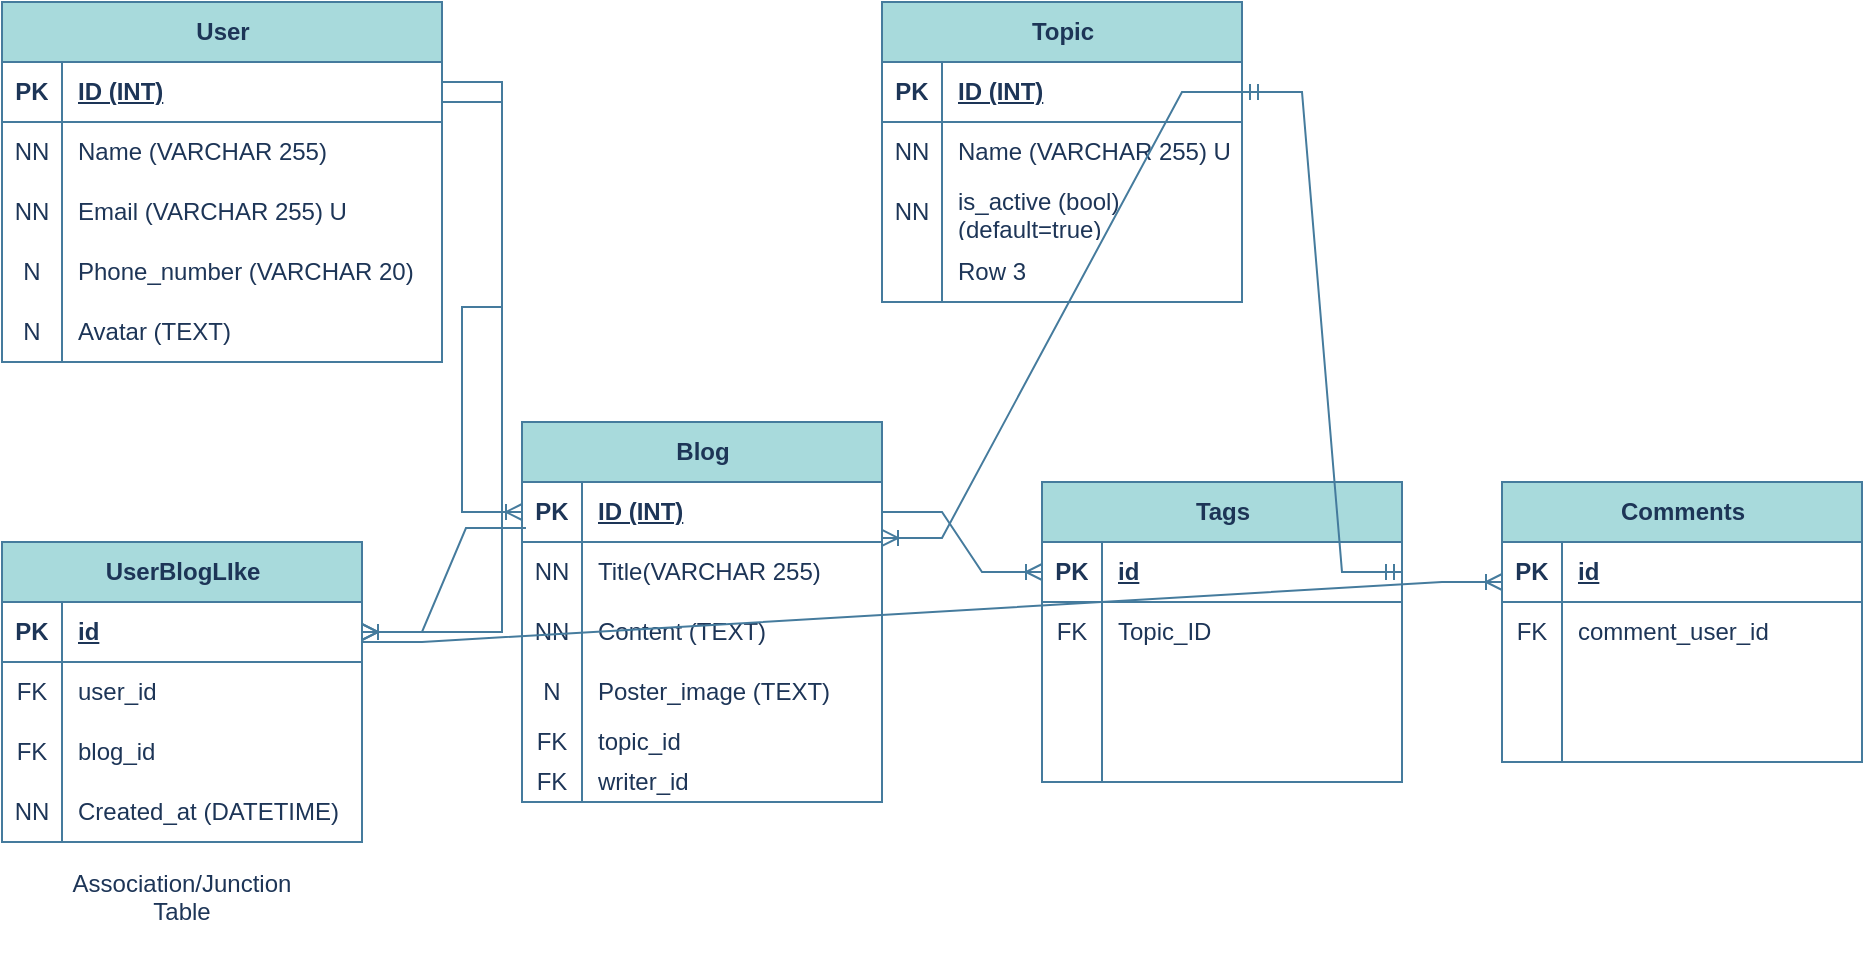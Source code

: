 <mxfile version="25.0.3">
  <diagram name="Page-1" id="O6n9wm-bwXjXnBmu_StV">
    <mxGraphModel dx="2287" dy="772" grid="1" gridSize="10" guides="1" tooltips="1" connect="1" arrows="1" fold="1" page="1" pageScale="1" pageWidth="850" pageHeight="1100" math="0" shadow="0">
      <root>
        <mxCell id="0" />
        <mxCell id="1" parent="0" />
        <mxCell id="QYEeHS-uNNa7RxeL-wTK-1" value="User" style="shape=table;startSize=30;container=1;collapsible=1;childLayout=tableLayout;fixedRows=1;rowLines=0;fontStyle=1;align=center;resizeLast=1;html=1;labelBackgroundColor=none;fillColor=#A8DADC;strokeColor=#457B9D;fontColor=#1D3557;rounded=0;" vertex="1" parent="1">
          <mxGeometry x="-40" y="140" width="220" height="180" as="geometry" />
        </mxCell>
        <mxCell id="QYEeHS-uNNa7RxeL-wTK-2" value="" style="shape=tableRow;horizontal=0;startSize=0;swimlaneHead=0;swimlaneBody=0;fillColor=none;collapsible=0;dropTarget=0;points=[[0,0.5],[1,0.5]];portConstraint=eastwest;top=0;left=0;right=0;bottom=1;labelBackgroundColor=none;strokeColor=#457B9D;fontColor=#1D3557;rounded=0;" vertex="1" parent="QYEeHS-uNNa7RxeL-wTK-1">
          <mxGeometry y="30" width="220" height="30" as="geometry" />
        </mxCell>
        <mxCell id="QYEeHS-uNNa7RxeL-wTK-3" value="PK" style="shape=partialRectangle;connectable=0;fillColor=none;top=0;left=0;bottom=0;right=0;fontStyle=1;overflow=hidden;whiteSpace=wrap;html=1;labelBackgroundColor=none;strokeColor=#457B9D;fontColor=#1D3557;rounded=0;" vertex="1" parent="QYEeHS-uNNa7RxeL-wTK-2">
          <mxGeometry width="30" height="30" as="geometry">
            <mxRectangle width="30" height="30" as="alternateBounds" />
          </mxGeometry>
        </mxCell>
        <mxCell id="QYEeHS-uNNa7RxeL-wTK-4" value="ID (INT)" style="shape=partialRectangle;connectable=0;fillColor=none;top=0;left=0;bottom=0;right=0;align=left;spacingLeft=6;fontStyle=5;overflow=hidden;whiteSpace=wrap;html=1;labelBackgroundColor=none;strokeColor=#457B9D;fontColor=#1D3557;rounded=0;" vertex="1" parent="QYEeHS-uNNa7RxeL-wTK-2">
          <mxGeometry x="30" width="190" height="30" as="geometry">
            <mxRectangle width="190" height="30" as="alternateBounds" />
          </mxGeometry>
        </mxCell>
        <mxCell id="QYEeHS-uNNa7RxeL-wTK-5" value="" style="shape=tableRow;horizontal=0;startSize=0;swimlaneHead=0;swimlaneBody=0;fillColor=none;collapsible=0;dropTarget=0;points=[[0,0.5],[1,0.5]];portConstraint=eastwest;top=0;left=0;right=0;bottom=0;labelBackgroundColor=none;strokeColor=#457B9D;fontColor=#1D3557;rounded=0;" vertex="1" parent="QYEeHS-uNNa7RxeL-wTK-1">
          <mxGeometry y="60" width="220" height="30" as="geometry" />
        </mxCell>
        <mxCell id="QYEeHS-uNNa7RxeL-wTK-6" value="NN" style="shape=partialRectangle;connectable=0;fillColor=none;top=0;left=0;bottom=0;right=0;editable=1;overflow=hidden;whiteSpace=wrap;html=1;labelBackgroundColor=none;strokeColor=#457B9D;fontColor=#1D3557;rounded=0;" vertex="1" parent="QYEeHS-uNNa7RxeL-wTK-5">
          <mxGeometry width="30" height="30" as="geometry">
            <mxRectangle width="30" height="30" as="alternateBounds" />
          </mxGeometry>
        </mxCell>
        <mxCell id="QYEeHS-uNNa7RxeL-wTK-7" value="Name (VARCHAR 255)" style="shape=partialRectangle;connectable=0;fillColor=none;top=0;left=0;bottom=0;right=0;align=left;spacingLeft=6;overflow=hidden;whiteSpace=wrap;html=1;labelBackgroundColor=none;strokeColor=#457B9D;fontColor=#1D3557;rounded=0;" vertex="1" parent="QYEeHS-uNNa7RxeL-wTK-5">
          <mxGeometry x="30" width="190" height="30" as="geometry">
            <mxRectangle width="190" height="30" as="alternateBounds" />
          </mxGeometry>
        </mxCell>
        <mxCell id="QYEeHS-uNNa7RxeL-wTK-8" value="" style="shape=tableRow;horizontal=0;startSize=0;swimlaneHead=0;swimlaneBody=0;fillColor=none;collapsible=0;dropTarget=0;points=[[0,0.5],[1,0.5]];portConstraint=eastwest;top=0;left=0;right=0;bottom=0;labelBackgroundColor=none;strokeColor=#457B9D;fontColor=#1D3557;rounded=0;" vertex="1" parent="QYEeHS-uNNa7RxeL-wTK-1">
          <mxGeometry y="90" width="220" height="30" as="geometry" />
        </mxCell>
        <mxCell id="QYEeHS-uNNa7RxeL-wTK-9" value="NN" style="shape=partialRectangle;connectable=0;fillColor=none;top=0;left=0;bottom=0;right=0;editable=1;overflow=hidden;whiteSpace=wrap;html=1;labelBackgroundColor=none;strokeColor=#457B9D;fontColor=#1D3557;rounded=0;" vertex="1" parent="QYEeHS-uNNa7RxeL-wTK-8">
          <mxGeometry width="30" height="30" as="geometry">
            <mxRectangle width="30" height="30" as="alternateBounds" />
          </mxGeometry>
        </mxCell>
        <mxCell id="QYEeHS-uNNa7RxeL-wTK-10" value="Email (VARCHAR 255) U" style="shape=partialRectangle;connectable=0;fillColor=none;top=0;left=0;bottom=0;right=0;align=left;spacingLeft=6;overflow=hidden;whiteSpace=wrap;html=1;labelBackgroundColor=none;strokeColor=#457B9D;fontColor=#1D3557;rounded=0;" vertex="1" parent="QYEeHS-uNNa7RxeL-wTK-8">
          <mxGeometry x="30" width="190" height="30" as="geometry">
            <mxRectangle width="190" height="30" as="alternateBounds" />
          </mxGeometry>
        </mxCell>
        <mxCell id="QYEeHS-uNNa7RxeL-wTK-11" value="" style="shape=tableRow;horizontal=0;startSize=0;swimlaneHead=0;swimlaneBody=0;fillColor=none;collapsible=0;dropTarget=0;points=[[0,0.5],[1,0.5]];portConstraint=eastwest;top=0;left=0;right=0;bottom=0;labelBackgroundColor=none;strokeColor=#457B9D;fontColor=#1D3557;rounded=0;" vertex="1" parent="QYEeHS-uNNa7RxeL-wTK-1">
          <mxGeometry y="120" width="220" height="30" as="geometry" />
        </mxCell>
        <mxCell id="QYEeHS-uNNa7RxeL-wTK-12" value="N" style="shape=partialRectangle;connectable=0;fillColor=none;top=0;left=0;bottom=0;right=0;editable=1;overflow=hidden;whiteSpace=wrap;html=1;labelBackgroundColor=none;strokeColor=#457B9D;fontColor=#1D3557;rounded=0;" vertex="1" parent="QYEeHS-uNNa7RxeL-wTK-11">
          <mxGeometry width="30" height="30" as="geometry">
            <mxRectangle width="30" height="30" as="alternateBounds" />
          </mxGeometry>
        </mxCell>
        <mxCell id="QYEeHS-uNNa7RxeL-wTK-13" value="Phone_number (VARCHAR 20)" style="shape=partialRectangle;connectable=0;fillColor=none;top=0;left=0;bottom=0;right=0;align=left;spacingLeft=6;overflow=hidden;whiteSpace=wrap;html=1;labelBackgroundColor=none;strokeColor=#457B9D;fontColor=#1D3557;rounded=0;" vertex="1" parent="QYEeHS-uNNa7RxeL-wTK-11">
          <mxGeometry x="30" width="190" height="30" as="geometry">
            <mxRectangle width="190" height="30" as="alternateBounds" />
          </mxGeometry>
        </mxCell>
        <mxCell id="QYEeHS-uNNa7RxeL-wTK-14" value="" style="shape=tableRow;horizontal=0;startSize=0;swimlaneHead=0;swimlaneBody=0;fillColor=none;collapsible=0;dropTarget=0;points=[[0,0.5],[1,0.5]];portConstraint=eastwest;top=0;left=0;right=0;bottom=0;labelBackgroundColor=none;strokeColor=#457B9D;fontColor=#1D3557;rounded=0;" vertex="1" parent="QYEeHS-uNNa7RxeL-wTK-1">
          <mxGeometry y="150" width="220" height="30" as="geometry" />
        </mxCell>
        <mxCell id="QYEeHS-uNNa7RxeL-wTK-15" value="N" style="shape=partialRectangle;connectable=0;fillColor=none;top=0;left=0;bottom=0;right=0;editable=1;overflow=hidden;whiteSpace=wrap;html=1;labelBackgroundColor=none;strokeColor=#457B9D;fontColor=#1D3557;rounded=0;" vertex="1" parent="QYEeHS-uNNa7RxeL-wTK-14">
          <mxGeometry width="30" height="30" as="geometry">
            <mxRectangle width="30" height="30" as="alternateBounds" />
          </mxGeometry>
        </mxCell>
        <mxCell id="QYEeHS-uNNa7RxeL-wTK-16" value="Avatar (TEXT)" style="shape=partialRectangle;connectable=0;fillColor=none;top=0;left=0;bottom=0;right=0;align=left;spacingLeft=6;overflow=hidden;whiteSpace=wrap;html=1;labelBackgroundColor=none;strokeColor=#457B9D;fontColor=#1D3557;rounded=0;" vertex="1" parent="QYEeHS-uNNa7RxeL-wTK-14">
          <mxGeometry x="30" width="190" height="30" as="geometry">
            <mxRectangle width="190" height="30" as="alternateBounds" />
          </mxGeometry>
        </mxCell>
        <mxCell id="QYEeHS-uNNa7RxeL-wTK-17" value="Topic" style="shape=table;startSize=30;container=1;collapsible=1;childLayout=tableLayout;fixedRows=1;rowLines=0;fontStyle=1;align=center;resizeLast=1;html=1;labelBackgroundColor=none;fillColor=#A8DADC;strokeColor=#457B9D;fontColor=#1D3557;rounded=0;" vertex="1" parent="1">
          <mxGeometry x="400" y="140" width="180" height="150" as="geometry" />
        </mxCell>
        <mxCell id="QYEeHS-uNNa7RxeL-wTK-18" value="" style="shape=tableRow;horizontal=0;startSize=0;swimlaneHead=0;swimlaneBody=0;fillColor=none;collapsible=0;dropTarget=0;points=[[0,0.5],[1,0.5]];portConstraint=eastwest;top=0;left=0;right=0;bottom=1;labelBackgroundColor=none;strokeColor=#457B9D;fontColor=#1D3557;rounded=0;" vertex="1" parent="QYEeHS-uNNa7RxeL-wTK-17">
          <mxGeometry y="30" width="180" height="30" as="geometry" />
        </mxCell>
        <mxCell id="QYEeHS-uNNa7RxeL-wTK-19" value="PK" style="shape=partialRectangle;connectable=0;fillColor=none;top=0;left=0;bottom=0;right=0;fontStyle=1;overflow=hidden;whiteSpace=wrap;html=1;labelBackgroundColor=none;strokeColor=#457B9D;fontColor=#1D3557;rounded=0;" vertex="1" parent="QYEeHS-uNNa7RxeL-wTK-18">
          <mxGeometry width="30" height="30" as="geometry">
            <mxRectangle width="30" height="30" as="alternateBounds" />
          </mxGeometry>
        </mxCell>
        <mxCell id="QYEeHS-uNNa7RxeL-wTK-20" value="ID (INT)" style="shape=partialRectangle;connectable=0;fillColor=none;top=0;left=0;bottom=0;right=0;align=left;spacingLeft=6;fontStyle=5;overflow=hidden;whiteSpace=wrap;html=1;labelBackgroundColor=none;strokeColor=#457B9D;fontColor=#1D3557;rounded=0;" vertex="1" parent="QYEeHS-uNNa7RxeL-wTK-18">
          <mxGeometry x="30" width="150" height="30" as="geometry">
            <mxRectangle width="150" height="30" as="alternateBounds" />
          </mxGeometry>
        </mxCell>
        <mxCell id="QYEeHS-uNNa7RxeL-wTK-21" value="" style="shape=tableRow;horizontal=0;startSize=0;swimlaneHead=0;swimlaneBody=0;fillColor=none;collapsible=0;dropTarget=0;points=[[0,0.5],[1,0.5]];portConstraint=eastwest;top=0;left=0;right=0;bottom=0;labelBackgroundColor=none;strokeColor=#457B9D;fontColor=#1D3557;rounded=0;" vertex="1" parent="QYEeHS-uNNa7RxeL-wTK-17">
          <mxGeometry y="60" width="180" height="30" as="geometry" />
        </mxCell>
        <mxCell id="QYEeHS-uNNa7RxeL-wTK-22" value="NN" style="shape=partialRectangle;connectable=0;fillColor=none;top=0;left=0;bottom=0;right=0;editable=1;overflow=hidden;whiteSpace=wrap;html=1;labelBackgroundColor=none;strokeColor=#457B9D;fontColor=#1D3557;rounded=0;" vertex="1" parent="QYEeHS-uNNa7RxeL-wTK-21">
          <mxGeometry width="30" height="30" as="geometry">
            <mxRectangle width="30" height="30" as="alternateBounds" />
          </mxGeometry>
        </mxCell>
        <mxCell id="QYEeHS-uNNa7RxeL-wTK-23" value="Name (VARCHAR 255) U" style="shape=partialRectangle;connectable=0;fillColor=none;top=0;left=0;bottom=0;right=0;align=left;spacingLeft=6;overflow=hidden;whiteSpace=wrap;html=1;labelBackgroundColor=none;strokeColor=#457B9D;fontColor=#1D3557;rounded=0;" vertex="1" parent="QYEeHS-uNNa7RxeL-wTK-21">
          <mxGeometry x="30" width="150" height="30" as="geometry">
            <mxRectangle width="150" height="30" as="alternateBounds" />
          </mxGeometry>
        </mxCell>
        <mxCell id="QYEeHS-uNNa7RxeL-wTK-24" value="" style="shape=tableRow;horizontal=0;startSize=0;swimlaneHead=0;swimlaneBody=0;fillColor=none;collapsible=0;dropTarget=0;points=[[0,0.5],[1,0.5]];portConstraint=eastwest;top=0;left=0;right=0;bottom=0;labelBackgroundColor=none;strokeColor=#457B9D;fontColor=#1D3557;rounded=0;" vertex="1" parent="QYEeHS-uNNa7RxeL-wTK-17">
          <mxGeometry y="90" width="180" height="30" as="geometry" />
        </mxCell>
        <mxCell id="QYEeHS-uNNa7RxeL-wTK-25" value="NN" style="shape=partialRectangle;connectable=0;fillColor=none;top=0;left=0;bottom=0;right=0;editable=1;overflow=hidden;whiteSpace=wrap;html=1;labelBackgroundColor=none;strokeColor=#457B9D;fontColor=#1D3557;rounded=0;" vertex="1" parent="QYEeHS-uNNa7RxeL-wTK-24">
          <mxGeometry width="30" height="30" as="geometry">
            <mxRectangle width="30" height="30" as="alternateBounds" />
          </mxGeometry>
        </mxCell>
        <mxCell id="QYEeHS-uNNa7RxeL-wTK-26" value="is_active (bool) (default=true)" style="shape=partialRectangle;connectable=0;fillColor=none;top=0;left=0;bottom=0;right=0;align=left;spacingLeft=6;overflow=hidden;whiteSpace=wrap;html=1;labelBackgroundColor=none;strokeColor=#457B9D;fontColor=#1D3557;rounded=0;" vertex="1" parent="QYEeHS-uNNa7RxeL-wTK-24">
          <mxGeometry x="30" width="150" height="30" as="geometry">
            <mxRectangle width="150" height="30" as="alternateBounds" />
          </mxGeometry>
        </mxCell>
        <mxCell id="QYEeHS-uNNa7RxeL-wTK-27" value="" style="shape=tableRow;horizontal=0;startSize=0;swimlaneHead=0;swimlaneBody=0;fillColor=none;collapsible=0;dropTarget=0;points=[[0,0.5],[1,0.5]];portConstraint=eastwest;top=0;left=0;right=0;bottom=0;labelBackgroundColor=none;strokeColor=#457B9D;fontColor=#1D3557;rounded=0;" vertex="1" parent="QYEeHS-uNNa7RxeL-wTK-17">
          <mxGeometry y="120" width="180" height="30" as="geometry" />
        </mxCell>
        <mxCell id="QYEeHS-uNNa7RxeL-wTK-28" value="" style="shape=partialRectangle;connectable=0;fillColor=none;top=0;left=0;bottom=0;right=0;editable=1;overflow=hidden;whiteSpace=wrap;html=1;labelBackgroundColor=none;strokeColor=#457B9D;fontColor=#1D3557;rounded=0;" vertex="1" parent="QYEeHS-uNNa7RxeL-wTK-27">
          <mxGeometry width="30" height="30" as="geometry">
            <mxRectangle width="30" height="30" as="alternateBounds" />
          </mxGeometry>
        </mxCell>
        <mxCell id="QYEeHS-uNNa7RxeL-wTK-29" value="Row 3" style="shape=partialRectangle;connectable=0;fillColor=none;top=0;left=0;bottom=0;right=0;align=left;spacingLeft=6;overflow=hidden;whiteSpace=wrap;html=1;labelBackgroundColor=none;strokeColor=#457B9D;fontColor=#1D3557;rounded=0;" vertex="1" parent="QYEeHS-uNNa7RxeL-wTK-27">
          <mxGeometry x="30" width="150" height="30" as="geometry">
            <mxRectangle width="150" height="30" as="alternateBounds" />
          </mxGeometry>
        </mxCell>
        <mxCell id="QYEeHS-uNNa7RxeL-wTK-30" value="Blog" style="shape=table;startSize=30;container=1;collapsible=1;childLayout=tableLayout;fixedRows=1;rowLines=0;fontStyle=1;align=center;resizeLast=1;html=1;labelBackgroundColor=none;fillColor=#A8DADC;strokeColor=#457B9D;fontColor=#1D3557;rounded=0;" vertex="1" parent="1">
          <mxGeometry x="220" y="350" width="180" height="190" as="geometry" />
        </mxCell>
        <mxCell id="QYEeHS-uNNa7RxeL-wTK-31" value="" style="shape=tableRow;horizontal=0;startSize=0;swimlaneHead=0;swimlaneBody=0;fillColor=none;collapsible=0;dropTarget=0;points=[[0,0.5],[1,0.5]];portConstraint=eastwest;top=0;left=0;right=0;bottom=1;labelBackgroundColor=none;strokeColor=#457B9D;fontColor=#1D3557;rounded=0;" vertex="1" parent="QYEeHS-uNNa7RxeL-wTK-30">
          <mxGeometry y="30" width="180" height="30" as="geometry" />
        </mxCell>
        <mxCell id="QYEeHS-uNNa7RxeL-wTK-32" value="PK" style="shape=partialRectangle;connectable=0;fillColor=none;top=0;left=0;bottom=0;right=0;fontStyle=1;overflow=hidden;whiteSpace=wrap;html=1;labelBackgroundColor=none;strokeColor=#457B9D;fontColor=#1D3557;rounded=0;" vertex="1" parent="QYEeHS-uNNa7RxeL-wTK-31">
          <mxGeometry width="30" height="30" as="geometry">
            <mxRectangle width="30" height="30" as="alternateBounds" />
          </mxGeometry>
        </mxCell>
        <mxCell id="QYEeHS-uNNa7RxeL-wTK-33" value="ID (INT)" style="shape=partialRectangle;connectable=0;fillColor=none;top=0;left=0;bottom=0;right=0;align=left;spacingLeft=6;fontStyle=5;overflow=hidden;whiteSpace=wrap;html=1;labelBackgroundColor=none;strokeColor=#457B9D;fontColor=#1D3557;rounded=0;" vertex="1" parent="QYEeHS-uNNa7RxeL-wTK-31">
          <mxGeometry x="30" width="150" height="30" as="geometry">
            <mxRectangle width="150" height="30" as="alternateBounds" />
          </mxGeometry>
        </mxCell>
        <mxCell id="QYEeHS-uNNa7RxeL-wTK-34" value="" style="shape=tableRow;horizontal=0;startSize=0;swimlaneHead=0;swimlaneBody=0;fillColor=none;collapsible=0;dropTarget=0;points=[[0,0.5],[1,0.5]];portConstraint=eastwest;top=0;left=0;right=0;bottom=0;labelBackgroundColor=none;strokeColor=#457B9D;fontColor=#1D3557;rounded=0;" vertex="1" parent="QYEeHS-uNNa7RxeL-wTK-30">
          <mxGeometry y="60" width="180" height="30" as="geometry" />
        </mxCell>
        <mxCell id="QYEeHS-uNNa7RxeL-wTK-35" value="NN" style="shape=partialRectangle;connectable=0;fillColor=none;top=0;left=0;bottom=0;right=0;editable=1;overflow=hidden;whiteSpace=wrap;html=1;labelBackgroundColor=none;strokeColor=#457B9D;fontColor=#1D3557;rounded=0;" vertex="1" parent="QYEeHS-uNNa7RxeL-wTK-34">
          <mxGeometry width="30" height="30" as="geometry">
            <mxRectangle width="30" height="30" as="alternateBounds" />
          </mxGeometry>
        </mxCell>
        <mxCell id="QYEeHS-uNNa7RxeL-wTK-36" value="Title(VARCHAR 255)" style="shape=partialRectangle;connectable=0;fillColor=none;top=0;left=0;bottom=0;right=0;align=left;spacingLeft=6;overflow=hidden;whiteSpace=wrap;html=1;labelBackgroundColor=none;strokeColor=#457B9D;fontColor=#1D3557;rounded=0;" vertex="1" parent="QYEeHS-uNNa7RxeL-wTK-34">
          <mxGeometry x="30" width="150" height="30" as="geometry">
            <mxRectangle width="150" height="30" as="alternateBounds" />
          </mxGeometry>
        </mxCell>
        <mxCell id="QYEeHS-uNNa7RxeL-wTK-37" value="" style="shape=tableRow;horizontal=0;startSize=0;swimlaneHead=0;swimlaneBody=0;fillColor=none;collapsible=0;dropTarget=0;points=[[0,0.5],[1,0.5]];portConstraint=eastwest;top=0;left=0;right=0;bottom=0;labelBackgroundColor=none;strokeColor=#457B9D;fontColor=#1D3557;rounded=0;" vertex="1" parent="QYEeHS-uNNa7RxeL-wTK-30">
          <mxGeometry y="90" width="180" height="30" as="geometry" />
        </mxCell>
        <mxCell id="QYEeHS-uNNa7RxeL-wTK-38" value="NN" style="shape=partialRectangle;connectable=0;fillColor=none;top=0;left=0;bottom=0;right=0;editable=1;overflow=hidden;whiteSpace=wrap;html=1;labelBackgroundColor=none;strokeColor=#457B9D;fontColor=#1D3557;rounded=0;" vertex="1" parent="QYEeHS-uNNa7RxeL-wTK-37">
          <mxGeometry width="30" height="30" as="geometry">
            <mxRectangle width="30" height="30" as="alternateBounds" />
          </mxGeometry>
        </mxCell>
        <mxCell id="QYEeHS-uNNa7RxeL-wTK-39" value="Content (TEXT)" style="shape=partialRectangle;connectable=0;fillColor=none;top=0;left=0;bottom=0;right=0;align=left;spacingLeft=6;overflow=hidden;whiteSpace=wrap;html=1;labelBackgroundColor=none;strokeColor=#457B9D;fontColor=#1D3557;rounded=0;" vertex="1" parent="QYEeHS-uNNa7RxeL-wTK-37">
          <mxGeometry x="30" width="150" height="30" as="geometry">
            <mxRectangle width="150" height="30" as="alternateBounds" />
          </mxGeometry>
        </mxCell>
        <mxCell id="QYEeHS-uNNa7RxeL-wTK-40" value="" style="shape=tableRow;horizontal=0;startSize=0;swimlaneHead=0;swimlaneBody=0;fillColor=none;collapsible=0;dropTarget=0;points=[[0,0.5],[1,0.5]];portConstraint=eastwest;top=0;left=0;right=0;bottom=0;labelBackgroundColor=none;strokeColor=#457B9D;fontColor=#1D3557;rounded=0;" vertex="1" parent="QYEeHS-uNNa7RxeL-wTK-30">
          <mxGeometry y="120" width="180" height="30" as="geometry" />
        </mxCell>
        <mxCell id="QYEeHS-uNNa7RxeL-wTK-41" value="N" style="shape=partialRectangle;connectable=0;fillColor=none;top=0;left=0;bottom=0;right=0;editable=1;overflow=hidden;whiteSpace=wrap;html=1;labelBackgroundColor=none;strokeColor=#457B9D;fontColor=#1D3557;rounded=0;" vertex="1" parent="QYEeHS-uNNa7RxeL-wTK-40">
          <mxGeometry width="30" height="30" as="geometry">
            <mxRectangle width="30" height="30" as="alternateBounds" />
          </mxGeometry>
        </mxCell>
        <mxCell id="QYEeHS-uNNa7RxeL-wTK-42" value="Poster_image (TEXT)" style="shape=partialRectangle;connectable=0;fillColor=none;top=0;left=0;bottom=0;right=0;align=left;spacingLeft=6;overflow=hidden;whiteSpace=wrap;html=1;labelBackgroundColor=none;strokeColor=#457B9D;fontColor=#1D3557;rounded=0;" vertex="1" parent="QYEeHS-uNNa7RxeL-wTK-40">
          <mxGeometry x="30" width="150" height="30" as="geometry">
            <mxRectangle width="150" height="30" as="alternateBounds" />
          </mxGeometry>
        </mxCell>
        <mxCell id="QYEeHS-uNNa7RxeL-wTK-43" value="" style="shape=tableRow;horizontal=0;startSize=0;swimlaneHead=0;swimlaneBody=0;fillColor=none;collapsible=0;dropTarget=0;points=[[0,0.5],[1,0.5]];portConstraint=eastwest;top=0;left=0;right=0;bottom=0;labelBackgroundColor=none;strokeColor=#457B9D;fontColor=#1D3557;rounded=0;" vertex="1" parent="QYEeHS-uNNa7RxeL-wTK-30">
          <mxGeometry y="150" width="180" height="20" as="geometry" />
        </mxCell>
        <mxCell id="QYEeHS-uNNa7RxeL-wTK-44" value="FK" style="shape=partialRectangle;connectable=0;fillColor=none;top=0;left=0;bottom=0;right=0;editable=1;overflow=hidden;whiteSpace=wrap;html=1;labelBackgroundColor=none;strokeColor=#457B9D;fontColor=#1D3557;rounded=0;" vertex="1" parent="QYEeHS-uNNa7RxeL-wTK-43">
          <mxGeometry width="30" height="20" as="geometry">
            <mxRectangle width="30" height="20" as="alternateBounds" />
          </mxGeometry>
        </mxCell>
        <mxCell id="QYEeHS-uNNa7RxeL-wTK-45" value="topic_id" style="shape=partialRectangle;connectable=0;fillColor=none;top=0;left=0;bottom=0;right=0;align=left;spacingLeft=6;overflow=hidden;whiteSpace=wrap;html=1;labelBackgroundColor=none;strokeColor=#457B9D;fontColor=#1D3557;rounded=0;" vertex="1" parent="QYEeHS-uNNa7RxeL-wTK-43">
          <mxGeometry x="30" width="150" height="20" as="geometry">
            <mxRectangle width="150" height="20" as="alternateBounds" />
          </mxGeometry>
        </mxCell>
        <mxCell id="QYEeHS-uNNa7RxeL-wTK-46" value="" style="shape=tableRow;horizontal=0;startSize=0;swimlaneHead=0;swimlaneBody=0;fillColor=none;collapsible=0;dropTarget=0;points=[[0,0.5],[1,0.5]];portConstraint=eastwest;top=0;left=0;right=0;bottom=0;labelBackgroundColor=none;strokeColor=#457B9D;fontColor=#1D3557;rounded=0;" vertex="1" parent="QYEeHS-uNNa7RxeL-wTK-30">
          <mxGeometry y="170" width="180" height="20" as="geometry" />
        </mxCell>
        <mxCell id="QYEeHS-uNNa7RxeL-wTK-47" value="FK" style="shape=partialRectangle;connectable=0;fillColor=none;top=0;left=0;bottom=0;right=0;editable=1;overflow=hidden;whiteSpace=wrap;html=1;labelBackgroundColor=none;strokeColor=#457B9D;fontColor=#1D3557;rounded=0;" vertex="1" parent="QYEeHS-uNNa7RxeL-wTK-46">
          <mxGeometry width="30" height="20" as="geometry">
            <mxRectangle width="30" height="20" as="alternateBounds" />
          </mxGeometry>
        </mxCell>
        <mxCell id="QYEeHS-uNNa7RxeL-wTK-48" value="writer_id" style="shape=partialRectangle;connectable=0;fillColor=none;top=0;left=0;bottom=0;right=0;align=left;spacingLeft=6;overflow=hidden;whiteSpace=wrap;html=1;labelBackgroundColor=none;strokeColor=#457B9D;fontColor=#1D3557;rounded=0;" vertex="1" parent="QYEeHS-uNNa7RxeL-wTK-46">
          <mxGeometry x="30" width="150" height="20" as="geometry">
            <mxRectangle width="150" height="20" as="alternateBounds" />
          </mxGeometry>
        </mxCell>
        <mxCell id="QYEeHS-uNNa7RxeL-wTK-49" value="UserBlogLIke" style="shape=table;startSize=30;container=1;collapsible=1;childLayout=tableLayout;fixedRows=1;rowLines=0;fontStyle=1;align=center;resizeLast=1;html=1;labelBackgroundColor=none;fillColor=#A8DADC;strokeColor=#457B9D;fontColor=#1D3557;rounded=0;" vertex="1" parent="1">
          <mxGeometry x="-40" y="410" width="180" height="150" as="geometry" />
        </mxCell>
        <mxCell id="QYEeHS-uNNa7RxeL-wTK-50" value="" style="shape=tableRow;horizontal=0;startSize=0;swimlaneHead=0;swimlaneBody=0;fillColor=none;collapsible=0;dropTarget=0;points=[[0,0.5],[1,0.5]];portConstraint=eastwest;top=0;left=0;right=0;bottom=1;labelBackgroundColor=none;strokeColor=#457B9D;fontColor=#1D3557;rounded=0;" vertex="1" parent="QYEeHS-uNNa7RxeL-wTK-49">
          <mxGeometry y="30" width="180" height="30" as="geometry" />
        </mxCell>
        <mxCell id="QYEeHS-uNNa7RxeL-wTK-51" value="PK" style="shape=partialRectangle;connectable=0;fillColor=none;top=0;left=0;bottom=0;right=0;fontStyle=1;overflow=hidden;whiteSpace=wrap;html=1;labelBackgroundColor=none;strokeColor=#457B9D;fontColor=#1D3557;rounded=0;" vertex="1" parent="QYEeHS-uNNa7RxeL-wTK-50">
          <mxGeometry width="30" height="30" as="geometry">
            <mxRectangle width="30" height="30" as="alternateBounds" />
          </mxGeometry>
        </mxCell>
        <mxCell id="QYEeHS-uNNa7RxeL-wTK-52" value="id" style="shape=partialRectangle;connectable=0;fillColor=none;top=0;left=0;bottom=0;right=0;align=left;spacingLeft=6;fontStyle=5;overflow=hidden;whiteSpace=wrap;html=1;labelBackgroundColor=none;strokeColor=#457B9D;fontColor=#1D3557;rounded=0;" vertex="1" parent="QYEeHS-uNNa7RxeL-wTK-50">
          <mxGeometry x="30" width="150" height="30" as="geometry">
            <mxRectangle width="150" height="30" as="alternateBounds" />
          </mxGeometry>
        </mxCell>
        <mxCell id="QYEeHS-uNNa7RxeL-wTK-53" value="" style="shape=tableRow;horizontal=0;startSize=0;swimlaneHead=0;swimlaneBody=0;fillColor=none;collapsible=0;dropTarget=0;points=[[0,0.5],[1,0.5]];portConstraint=eastwest;top=0;left=0;right=0;bottom=0;labelBackgroundColor=none;strokeColor=#457B9D;fontColor=#1D3557;rounded=0;" vertex="1" parent="QYEeHS-uNNa7RxeL-wTK-49">
          <mxGeometry y="60" width="180" height="30" as="geometry" />
        </mxCell>
        <mxCell id="QYEeHS-uNNa7RxeL-wTK-54" value="FK" style="shape=partialRectangle;connectable=0;fillColor=none;top=0;left=0;bottom=0;right=0;editable=1;overflow=hidden;whiteSpace=wrap;html=1;labelBackgroundColor=none;strokeColor=#457B9D;fontColor=#1D3557;rounded=0;" vertex="1" parent="QYEeHS-uNNa7RxeL-wTK-53">
          <mxGeometry width="30" height="30" as="geometry">
            <mxRectangle width="30" height="30" as="alternateBounds" />
          </mxGeometry>
        </mxCell>
        <mxCell id="QYEeHS-uNNa7RxeL-wTK-55" value="user_id" style="shape=partialRectangle;connectable=0;fillColor=none;top=0;left=0;bottom=0;right=0;align=left;spacingLeft=6;overflow=hidden;whiteSpace=wrap;html=1;labelBackgroundColor=none;strokeColor=#457B9D;fontColor=#1D3557;rounded=0;" vertex="1" parent="QYEeHS-uNNa7RxeL-wTK-53">
          <mxGeometry x="30" width="150" height="30" as="geometry">
            <mxRectangle width="150" height="30" as="alternateBounds" />
          </mxGeometry>
        </mxCell>
        <mxCell id="QYEeHS-uNNa7RxeL-wTK-56" value="" style="shape=tableRow;horizontal=0;startSize=0;swimlaneHead=0;swimlaneBody=0;fillColor=none;collapsible=0;dropTarget=0;points=[[0,0.5],[1,0.5]];portConstraint=eastwest;top=0;left=0;right=0;bottom=0;labelBackgroundColor=none;strokeColor=#457B9D;fontColor=#1D3557;rounded=0;" vertex="1" parent="QYEeHS-uNNa7RxeL-wTK-49">
          <mxGeometry y="90" width="180" height="30" as="geometry" />
        </mxCell>
        <mxCell id="QYEeHS-uNNa7RxeL-wTK-57" value="FK" style="shape=partialRectangle;connectable=0;fillColor=none;top=0;left=0;bottom=0;right=0;editable=1;overflow=hidden;whiteSpace=wrap;html=1;labelBackgroundColor=none;strokeColor=#457B9D;fontColor=#1D3557;rounded=0;" vertex="1" parent="QYEeHS-uNNa7RxeL-wTK-56">
          <mxGeometry width="30" height="30" as="geometry">
            <mxRectangle width="30" height="30" as="alternateBounds" />
          </mxGeometry>
        </mxCell>
        <mxCell id="QYEeHS-uNNa7RxeL-wTK-58" value="blog_id" style="shape=partialRectangle;connectable=0;fillColor=none;top=0;left=0;bottom=0;right=0;align=left;spacingLeft=6;overflow=hidden;whiteSpace=wrap;html=1;labelBackgroundColor=none;strokeColor=#457B9D;fontColor=#1D3557;rounded=0;" vertex="1" parent="QYEeHS-uNNa7RxeL-wTK-56">
          <mxGeometry x="30" width="150" height="30" as="geometry">
            <mxRectangle width="150" height="30" as="alternateBounds" />
          </mxGeometry>
        </mxCell>
        <mxCell id="QYEeHS-uNNa7RxeL-wTK-59" value="" style="shape=tableRow;horizontal=0;startSize=0;swimlaneHead=0;swimlaneBody=0;fillColor=none;collapsible=0;dropTarget=0;points=[[0,0.5],[1,0.5]];portConstraint=eastwest;top=0;left=0;right=0;bottom=0;labelBackgroundColor=none;strokeColor=#457B9D;fontColor=#1D3557;rounded=0;" vertex="1" parent="QYEeHS-uNNa7RxeL-wTK-49">
          <mxGeometry y="120" width="180" height="30" as="geometry" />
        </mxCell>
        <mxCell id="QYEeHS-uNNa7RxeL-wTK-60" value="NN" style="shape=partialRectangle;connectable=0;fillColor=none;top=0;left=0;bottom=0;right=0;editable=1;overflow=hidden;whiteSpace=wrap;html=1;labelBackgroundColor=none;strokeColor=#457B9D;fontColor=#1D3557;rounded=0;" vertex="1" parent="QYEeHS-uNNa7RxeL-wTK-59">
          <mxGeometry width="30" height="30" as="geometry">
            <mxRectangle width="30" height="30" as="alternateBounds" />
          </mxGeometry>
        </mxCell>
        <mxCell id="QYEeHS-uNNa7RxeL-wTK-61" value="Created_at (DATETIME)" style="shape=partialRectangle;connectable=0;fillColor=none;top=0;left=0;bottom=0;right=0;align=left;spacingLeft=6;overflow=hidden;whiteSpace=wrap;html=1;labelBackgroundColor=none;strokeColor=#457B9D;fontColor=#1D3557;rounded=0;" vertex="1" parent="QYEeHS-uNNa7RxeL-wTK-59">
          <mxGeometry x="30" width="150" height="30" as="geometry">
            <mxRectangle width="150" height="30" as="alternateBounds" />
          </mxGeometry>
        </mxCell>
        <mxCell id="QYEeHS-uNNa7RxeL-wTK-62" value="Association/Junction Table&lt;div&gt;&lt;br&gt;&lt;/div&gt;" style="text;strokeColor=none;align=center;fillColor=none;html=1;verticalAlign=middle;whiteSpace=wrap;rounded=0;labelBackgroundColor=none;fontColor=#1D3557;" vertex="1" parent="1">
          <mxGeometry x="20" y="580" width="60" height="30" as="geometry" />
        </mxCell>
        <mxCell id="QYEeHS-uNNa7RxeL-wTK-64" value="" style="edgeStyle=entityRelationEdgeStyle;fontSize=12;html=1;endArrow=ERoneToMany;rounded=0;entryX=0;entryY=0.5;entryDx=0;entryDy=0;labelBackgroundColor=none;strokeColor=#457B9D;fontColor=default;" edge="1" parent="1" target="QYEeHS-uNNa7RxeL-wTK-31">
          <mxGeometry width="100" height="100" relative="1" as="geometry">
            <mxPoint x="180" y="190" as="sourcePoint" />
            <mxPoint x="280" y="90" as="targetPoint" />
            <Array as="points">
              <mxPoint x="210" y="140" />
              <mxPoint x="210" y="340" />
            </Array>
          </mxGeometry>
        </mxCell>
        <mxCell id="QYEeHS-uNNa7RxeL-wTK-65" value="" style="edgeStyle=entityRelationEdgeStyle;fontSize=12;html=1;endArrow=ERoneToMany;rounded=0;exitX=1;exitY=0.5;exitDx=0;exitDy=0;entryX=1;entryY=-0.067;entryDx=0;entryDy=0;entryPerimeter=0;labelBackgroundColor=none;strokeColor=#457B9D;fontColor=default;" edge="1" parent="1" source="QYEeHS-uNNa7RxeL-wTK-18" target="QYEeHS-uNNa7RxeL-wTK-34">
          <mxGeometry width="100" height="100" relative="1" as="geometry">
            <mxPoint x="650" y="230" as="sourcePoint" />
            <mxPoint x="470" y="440" as="targetPoint" />
            <Array as="points">
              <mxPoint x="490" y="475" />
            </Array>
          </mxGeometry>
        </mxCell>
        <mxCell id="QYEeHS-uNNa7RxeL-wTK-66" value="" style="edgeStyle=entityRelationEdgeStyle;fontSize=12;html=1;endArrow=ERoneToMany;rounded=0;exitX=0.011;exitY=0.767;exitDx=0;exitDy=0;exitPerimeter=0;labelBackgroundColor=none;strokeColor=#457B9D;fontColor=default;" edge="1" parent="1" source="QYEeHS-uNNa7RxeL-wTK-31" target="QYEeHS-uNNa7RxeL-wTK-50">
          <mxGeometry width="100" height="100" relative="1" as="geometry">
            <mxPoint x="100" y="680" as="sourcePoint" />
            <mxPoint x="200" y="580" as="targetPoint" />
            <Array as="points">
              <mxPoint x="-240" y="890" />
            </Array>
          </mxGeometry>
        </mxCell>
        <mxCell id="QYEeHS-uNNa7RxeL-wTK-69" value="Tags" style="shape=table;startSize=30;container=1;collapsible=1;childLayout=tableLayout;fixedRows=1;rowLines=0;fontStyle=1;align=center;resizeLast=1;html=1;labelBackgroundColor=none;fillColor=#A8DADC;strokeColor=#457B9D;fontColor=#1D3557;rounded=0;" vertex="1" parent="1">
          <mxGeometry x="480" y="380" width="180" height="150" as="geometry" />
        </mxCell>
        <mxCell id="QYEeHS-uNNa7RxeL-wTK-70" value="" style="shape=tableRow;horizontal=0;startSize=0;swimlaneHead=0;swimlaneBody=0;fillColor=none;collapsible=0;dropTarget=0;points=[[0,0.5],[1,0.5]];portConstraint=eastwest;top=0;left=0;right=0;bottom=1;labelBackgroundColor=none;strokeColor=#457B9D;fontColor=#1D3557;rounded=0;" vertex="1" parent="QYEeHS-uNNa7RxeL-wTK-69">
          <mxGeometry y="30" width="180" height="30" as="geometry" />
        </mxCell>
        <mxCell id="QYEeHS-uNNa7RxeL-wTK-71" value="PK" style="shape=partialRectangle;connectable=0;fillColor=none;top=0;left=0;bottom=0;right=0;fontStyle=1;overflow=hidden;whiteSpace=wrap;html=1;labelBackgroundColor=none;strokeColor=#457B9D;fontColor=#1D3557;rounded=0;" vertex="1" parent="QYEeHS-uNNa7RxeL-wTK-70">
          <mxGeometry width="30" height="30" as="geometry">
            <mxRectangle width="30" height="30" as="alternateBounds" />
          </mxGeometry>
        </mxCell>
        <mxCell id="QYEeHS-uNNa7RxeL-wTK-72" value="id" style="shape=partialRectangle;connectable=0;fillColor=none;top=0;left=0;bottom=0;right=0;align=left;spacingLeft=6;fontStyle=5;overflow=hidden;whiteSpace=wrap;html=1;labelBackgroundColor=none;strokeColor=#457B9D;fontColor=#1D3557;rounded=0;" vertex="1" parent="QYEeHS-uNNa7RxeL-wTK-70">
          <mxGeometry x="30" width="150" height="30" as="geometry">
            <mxRectangle width="150" height="30" as="alternateBounds" />
          </mxGeometry>
        </mxCell>
        <mxCell id="QYEeHS-uNNa7RxeL-wTK-73" value="" style="shape=tableRow;horizontal=0;startSize=0;swimlaneHead=0;swimlaneBody=0;fillColor=none;collapsible=0;dropTarget=0;points=[[0,0.5],[1,0.5]];portConstraint=eastwest;top=0;left=0;right=0;bottom=0;labelBackgroundColor=none;strokeColor=#457B9D;fontColor=#1D3557;rounded=0;" vertex="1" parent="QYEeHS-uNNa7RxeL-wTK-69">
          <mxGeometry y="60" width="180" height="30" as="geometry" />
        </mxCell>
        <mxCell id="QYEeHS-uNNa7RxeL-wTK-74" value="FK" style="shape=partialRectangle;connectable=0;fillColor=none;top=0;left=0;bottom=0;right=0;editable=1;overflow=hidden;whiteSpace=wrap;html=1;labelBackgroundColor=none;strokeColor=#457B9D;fontColor=#1D3557;rounded=0;" vertex="1" parent="QYEeHS-uNNa7RxeL-wTK-73">
          <mxGeometry width="30" height="30" as="geometry">
            <mxRectangle width="30" height="30" as="alternateBounds" />
          </mxGeometry>
        </mxCell>
        <mxCell id="QYEeHS-uNNa7RxeL-wTK-75" value="Topic_ID" style="shape=partialRectangle;connectable=0;fillColor=none;top=0;left=0;bottom=0;right=0;align=left;spacingLeft=6;overflow=hidden;whiteSpace=wrap;html=1;labelBackgroundColor=none;strokeColor=#457B9D;fontColor=#1D3557;rounded=0;" vertex="1" parent="QYEeHS-uNNa7RxeL-wTK-73">
          <mxGeometry x="30" width="150" height="30" as="geometry">
            <mxRectangle width="150" height="30" as="alternateBounds" />
          </mxGeometry>
        </mxCell>
        <mxCell id="QYEeHS-uNNa7RxeL-wTK-76" value="" style="shape=tableRow;horizontal=0;startSize=0;swimlaneHead=0;swimlaneBody=0;fillColor=none;collapsible=0;dropTarget=0;points=[[0,0.5],[1,0.5]];portConstraint=eastwest;top=0;left=0;right=0;bottom=0;labelBackgroundColor=none;strokeColor=#457B9D;fontColor=#1D3557;rounded=0;" vertex="1" parent="QYEeHS-uNNa7RxeL-wTK-69">
          <mxGeometry y="90" width="180" height="30" as="geometry" />
        </mxCell>
        <mxCell id="QYEeHS-uNNa7RxeL-wTK-77" value="" style="shape=partialRectangle;connectable=0;fillColor=none;top=0;left=0;bottom=0;right=0;editable=1;overflow=hidden;whiteSpace=wrap;html=1;labelBackgroundColor=none;strokeColor=#457B9D;fontColor=#1D3557;rounded=0;" vertex="1" parent="QYEeHS-uNNa7RxeL-wTK-76">
          <mxGeometry width="30" height="30" as="geometry">
            <mxRectangle width="30" height="30" as="alternateBounds" />
          </mxGeometry>
        </mxCell>
        <mxCell id="QYEeHS-uNNa7RxeL-wTK-78" value="" style="shape=partialRectangle;connectable=0;fillColor=none;top=0;left=0;bottom=0;right=0;align=left;spacingLeft=6;overflow=hidden;whiteSpace=wrap;html=1;labelBackgroundColor=none;strokeColor=#457B9D;fontColor=#1D3557;rounded=0;" vertex="1" parent="QYEeHS-uNNa7RxeL-wTK-76">
          <mxGeometry x="30" width="150" height="30" as="geometry">
            <mxRectangle width="150" height="30" as="alternateBounds" />
          </mxGeometry>
        </mxCell>
        <mxCell id="QYEeHS-uNNa7RxeL-wTK-79" value="" style="shape=tableRow;horizontal=0;startSize=0;swimlaneHead=0;swimlaneBody=0;fillColor=none;collapsible=0;dropTarget=0;points=[[0,0.5],[1,0.5]];portConstraint=eastwest;top=0;left=0;right=0;bottom=0;labelBackgroundColor=none;strokeColor=#457B9D;fontColor=#1D3557;rounded=0;" vertex="1" parent="QYEeHS-uNNa7RxeL-wTK-69">
          <mxGeometry y="120" width="180" height="30" as="geometry" />
        </mxCell>
        <mxCell id="QYEeHS-uNNa7RxeL-wTK-80" value="" style="shape=partialRectangle;connectable=0;fillColor=none;top=0;left=0;bottom=0;right=0;editable=1;overflow=hidden;whiteSpace=wrap;html=1;labelBackgroundColor=none;strokeColor=#457B9D;fontColor=#1D3557;rounded=0;" vertex="1" parent="QYEeHS-uNNa7RxeL-wTK-79">
          <mxGeometry width="30" height="30" as="geometry">
            <mxRectangle width="30" height="30" as="alternateBounds" />
          </mxGeometry>
        </mxCell>
        <mxCell id="QYEeHS-uNNa7RxeL-wTK-81" value="" style="shape=partialRectangle;connectable=0;fillColor=none;top=0;left=0;bottom=0;right=0;align=left;spacingLeft=6;overflow=hidden;whiteSpace=wrap;html=1;labelBackgroundColor=none;strokeColor=#457B9D;fontColor=#1D3557;rounded=0;" vertex="1" parent="QYEeHS-uNNa7RxeL-wTK-79">
          <mxGeometry x="30" width="150" height="30" as="geometry">
            <mxRectangle width="150" height="30" as="alternateBounds" />
          </mxGeometry>
        </mxCell>
        <mxCell id="QYEeHS-uNNa7RxeL-wTK-82" value="Comments" style="shape=table;startSize=30;container=1;collapsible=1;childLayout=tableLayout;fixedRows=1;rowLines=0;fontStyle=1;align=center;resizeLast=1;html=1;labelBackgroundColor=none;fillColor=#A8DADC;strokeColor=#457B9D;fontColor=#1D3557;rounded=0;" vertex="1" parent="1">
          <mxGeometry x="710" y="380" width="180" height="140" as="geometry" />
        </mxCell>
        <mxCell id="QYEeHS-uNNa7RxeL-wTK-83" value="" style="shape=tableRow;horizontal=0;startSize=0;swimlaneHead=0;swimlaneBody=0;fillColor=none;collapsible=0;dropTarget=0;points=[[0,0.5],[1,0.5]];portConstraint=eastwest;top=0;left=0;right=0;bottom=1;labelBackgroundColor=none;strokeColor=#457B9D;fontColor=#1D3557;rounded=0;" vertex="1" parent="QYEeHS-uNNa7RxeL-wTK-82">
          <mxGeometry y="30" width="180" height="30" as="geometry" />
        </mxCell>
        <mxCell id="QYEeHS-uNNa7RxeL-wTK-84" value="PK" style="shape=partialRectangle;connectable=0;fillColor=none;top=0;left=0;bottom=0;right=0;fontStyle=1;overflow=hidden;whiteSpace=wrap;html=1;labelBackgroundColor=none;strokeColor=#457B9D;fontColor=#1D3557;rounded=0;" vertex="1" parent="QYEeHS-uNNa7RxeL-wTK-83">
          <mxGeometry width="30" height="30" as="geometry">
            <mxRectangle width="30" height="30" as="alternateBounds" />
          </mxGeometry>
        </mxCell>
        <mxCell id="QYEeHS-uNNa7RxeL-wTK-85" value="id" style="shape=partialRectangle;connectable=0;fillColor=none;top=0;left=0;bottom=0;right=0;align=left;spacingLeft=6;fontStyle=5;overflow=hidden;whiteSpace=wrap;html=1;labelBackgroundColor=none;strokeColor=#457B9D;fontColor=#1D3557;rounded=0;" vertex="1" parent="QYEeHS-uNNa7RxeL-wTK-83">
          <mxGeometry x="30" width="150" height="30" as="geometry">
            <mxRectangle width="150" height="30" as="alternateBounds" />
          </mxGeometry>
        </mxCell>
        <mxCell id="QYEeHS-uNNa7RxeL-wTK-86" value="" style="shape=tableRow;horizontal=0;startSize=0;swimlaneHead=0;swimlaneBody=0;fillColor=none;collapsible=0;dropTarget=0;points=[[0,0.5],[1,0.5]];portConstraint=eastwest;top=0;left=0;right=0;bottom=0;labelBackgroundColor=none;strokeColor=#457B9D;fontColor=#1D3557;rounded=0;" vertex="1" parent="QYEeHS-uNNa7RxeL-wTK-82">
          <mxGeometry y="60" width="180" height="30" as="geometry" />
        </mxCell>
        <mxCell id="QYEeHS-uNNa7RxeL-wTK-87" value="FK" style="shape=partialRectangle;connectable=0;fillColor=none;top=0;left=0;bottom=0;right=0;editable=1;overflow=hidden;whiteSpace=wrap;html=1;labelBackgroundColor=none;strokeColor=#457B9D;fontColor=#1D3557;rounded=0;" vertex="1" parent="QYEeHS-uNNa7RxeL-wTK-86">
          <mxGeometry width="30" height="30" as="geometry">
            <mxRectangle width="30" height="30" as="alternateBounds" />
          </mxGeometry>
        </mxCell>
        <mxCell id="QYEeHS-uNNa7RxeL-wTK-88" value="comment_user_id" style="shape=partialRectangle;connectable=0;fillColor=none;top=0;left=0;bottom=0;right=0;align=left;spacingLeft=6;overflow=hidden;whiteSpace=wrap;html=1;labelBackgroundColor=none;strokeColor=#457B9D;fontColor=#1D3557;rounded=0;" vertex="1" parent="QYEeHS-uNNa7RxeL-wTK-86">
          <mxGeometry x="30" width="150" height="30" as="geometry">
            <mxRectangle width="150" height="30" as="alternateBounds" />
          </mxGeometry>
        </mxCell>
        <mxCell id="QYEeHS-uNNa7RxeL-wTK-89" value="" style="shape=tableRow;horizontal=0;startSize=0;swimlaneHead=0;swimlaneBody=0;fillColor=none;collapsible=0;dropTarget=0;points=[[0,0.5],[1,0.5]];portConstraint=eastwest;top=0;left=0;right=0;bottom=0;labelBackgroundColor=none;strokeColor=#457B9D;fontColor=#1D3557;rounded=0;" vertex="1" parent="QYEeHS-uNNa7RxeL-wTK-82">
          <mxGeometry y="90" width="180" height="30" as="geometry" />
        </mxCell>
        <mxCell id="QYEeHS-uNNa7RxeL-wTK-90" value="" style="shape=partialRectangle;connectable=0;fillColor=none;top=0;left=0;bottom=0;right=0;editable=1;overflow=hidden;whiteSpace=wrap;html=1;labelBackgroundColor=none;strokeColor=#457B9D;fontColor=#1D3557;rounded=0;" vertex="1" parent="QYEeHS-uNNa7RxeL-wTK-89">
          <mxGeometry width="30" height="30" as="geometry">
            <mxRectangle width="30" height="30" as="alternateBounds" />
          </mxGeometry>
        </mxCell>
        <mxCell id="QYEeHS-uNNa7RxeL-wTK-91" value="" style="shape=partialRectangle;connectable=0;fillColor=none;top=0;left=0;bottom=0;right=0;align=left;spacingLeft=6;overflow=hidden;whiteSpace=wrap;html=1;labelBackgroundColor=none;strokeColor=#457B9D;fontColor=#1D3557;rounded=0;" vertex="1" parent="QYEeHS-uNNa7RxeL-wTK-89">
          <mxGeometry x="30" width="150" height="30" as="geometry">
            <mxRectangle width="150" height="30" as="alternateBounds" />
          </mxGeometry>
        </mxCell>
        <mxCell id="QYEeHS-uNNa7RxeL-wTK-92" value="" style="shape=tableRow;horizontal=0;startSize=0;swimlaneHead=0;swimlaneBody=0;fillColor=none;collapsible=0;dropTarget=0;points=[[0,0.5],[1,0.5]];portConstraint=eastwest;top=0;left=0;right=0;bottom=0;labelBackgroundColor=none;strokeColor=#457B9D;fontColor=#1D3557;rounded=0;" vertex="1" parent="QYEeHS-uNNa7RxeL-wTK-82">
          <mxGeometry y="120" width="180" height="20" as="geometry" />
        </mxCell>
        <mxCell id="QYEeHS-uNNa7RxeL-wTK-93" value="" style="shape=partialRectangle;connectable=0;fillColor=none;top=0;left=0;bottom=0;right=0;editable=1;overflow=hidden;whiteSpace=wrap;html=1;labelBackgroundColor=none;strokeColor=#457B9D;fontColor=#1D3557;rounded=0;" vertex="1" parent="QYEeHS-uNNa7RxeL-wTK-92">
          <mxGeometry width="30" height="20" as="geometry">
            <mxRectangle width="30" height="20" as="alternateBounds" />
          </mxGeometry>
        </mxCell>
        <mxCell id="QYEeHS-uNNa7RxeL-wTK-94" value="" style="shape=partialRectangle;connectable=0;fillColor=none;top=0;left=0;bottom=0;right=0;align=left;spacingLeft=6;overflow=hidden;whiteSpace=wrap;html=1;labelBackgroundColor=none;strokeColor=#457B9D;fontColor=#1D3557;rounded=0;" vertex="1" parent="QYEeHS-uNNa7RxeL-wTK-92">
          <mxGeometry x="30" width="150" height="20" as="geometry">
            <mxRectangle width="150" height="20" as="alternateBounds" />
          </mxGeometry>
        </mxCell>
        <mxCell id="QYEeHS-uNNa7RxeL-wTK-97" value="" style="edgeStyle=entityRelationEdgeStyle;fontSize=12;html=1;endArrow=ERmandOne;startArrow=ERmandOne;rounded=0;exitX=1;exitY=0.5;exitDx=0;exitDy=0;entryX=1;entryY=0.5;entryDx=0;entryDy=0;labelBackgroundColor=none;strokeColor=#457B9D;fontColor=default;" edge="1" parent="1" source="QYEeHS-uNNa7RxeL-wTK-70" target="QYEeHS-uNNa7RxeL-wTK-18">
          <mxGeometry width="100" height="100" relative="1" as="geometry">
            <mxPoint x="610" y="330" as="sourcePoint" />
            <mxPoint x="710" y="230" as="targetPoint" />
            <Array as="points">
              <mxPoint x="590" y="340" />
              <mxPoint x="720" y="360" />
              <mxPoint x="780" y="290" />
            </Array>
          </mxGeometry>
        </mxCell>
        <mxCell id="QYEeHS-uNNa7RxeL-wTK-98" value="" style="edgeStyle=entityRelationEdgeStyle;fontSize=12;html=1;endArrow=ERoneToMany;rounded=0;exitX=1;exitY=0.5;exitDx=0;exitDy=0;labelBackgroundColor=none;strokeColor=#457B9D;fontColor=default;" edge="1" parent="1">
          <mxGeometry width="100" height="100" relative="1" as="geometry">
            <mxPoint x="140" y="460" as="sourcePoint" />
            <mxPoint x="710" y="430" as="targetPoint" />
            <Array as="points">
              <mxPoint x="700" y="725" />
              <mxPoint x="660" y="585" />
              <mxPoint x="660" y="585" />
              <mxPoint x="670" y="635" />
              <mxPoint x="590" y="695" />
              <mxPoint x="-40" y="675" />
            </Array>
          </mxGeometry>
        </mxCell>
        <mxCell id="QYEeHS-uNNa7RxeL-wTK-99" value="" style="edgeStyle=entityRelationEdgeStyle;fontSize=12;html=1;endArrow=ERoneToMany;rounded=0;exitX=1;exitY=0.5;exitDx=0;exitDy=0;entryX=0;entryY=0.5;entryDx=0;entryDy=0;labelBackgroundColor=none;strokeColor=#457B9D;fontColor=default;" edge="1" parent="1" source="QYEeHS-uNNa7RxeL-wTK-31" target="QYEeHS-uNNa7RxeL-wTK-70">
          <mxGeometry width="100" height="100" relative="1" as="geometry">
            <mxPoint x="340" y="680" as="sourcePoint" />
            <mxPoint x="440" y="580" as="targetPoint" />
          </mxGeometry>
        </mxCell>
        <mxCell id="QYEeHS-uNNa7RxeL-wTK-101" value="" style="edgeStyle=entityRelationEdgeStyle;fontSize=12;html=1;endArrow=ERoneToMany;rounded=0;strokeColor=#457B9D;fontColor=#1D3557;fillColor=#A8DADC;entryX=1;entryY=0.5;entryDx=0;entryDy=0;" edge="1" parent="1" target="QYEeHS-uNNa7RxeL-wTK-50">
          <mxGeometry width="100" height="100" relative="1" as="geometry">
            <mxPoint x="180" y="180" as="sourcePoint" />
            <mxPoint x="280" y="80" as="targetPoint" />
            <Array as="points">
              <mxPoint x="150" y="120" />
            </Array>
          </mxGeometry>
        </mxCell>
      </root>
    </mxGraphModel>
  </diagram>
</mxfile>
